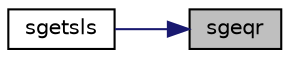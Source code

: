 digraph "sgeqr"
{
 // LATEX_PDF_SIZE
  edge [fontname="Helvetica",fontsize="10",labelfontname="Helvetica",labelfontsize="10"];
  node [fontname="Helvetica",fontsize="10",shape=record];
  rankdir="RL";
  Node1 [label="sgeqr",height=0.2,width=0.4,color="black", fillcolor="grey75", style="filled", fontcolor="black",tooltip="SGEQR"];
  Node1 -> Node2 [dir="back",color="midnightblue",fontsize="10",style="solid",fontname="Helvetica"];
  Node2 [label="sgetsls",height=0.2,width=0.4,color="black", fillcolor="white", style="filled",URL="$sgetsls_8f.html#a6208039df0bf345b9befcf55a4ceaef3",tooltip="SGETSLS"];
}
